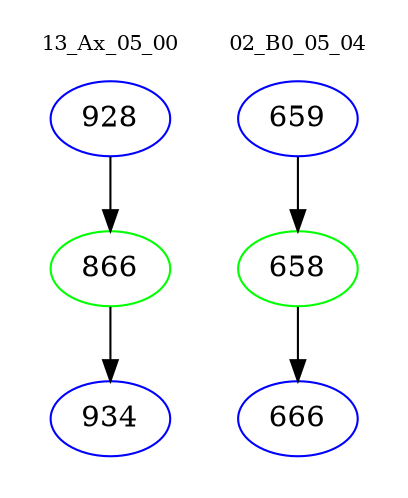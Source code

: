 digraph{
subgraph cluster_0 {
color = white
label = "13_Ax_05_00";
fontsize=10;
T0_928 [label="928", color="blue"]
T0_928 -> T0_866 [color="black"]
T0_866 [label="866", color="green"]
T0_866 -> T0_934 [color="black"]
T0_934 [label="934", color="blue"]
}
subgraph cluster_1 {
color = white
label = "02_B0_05_04";
fontsize=10;
T1_659 [label="659", color="blue"]
T1_659 -> T1_658 [color="black"]
T1_658 [label="658", color="green"]
T1_658 -> T1_666 [color="black"]
T1_666 [label="666", color="blue"]
}
}
